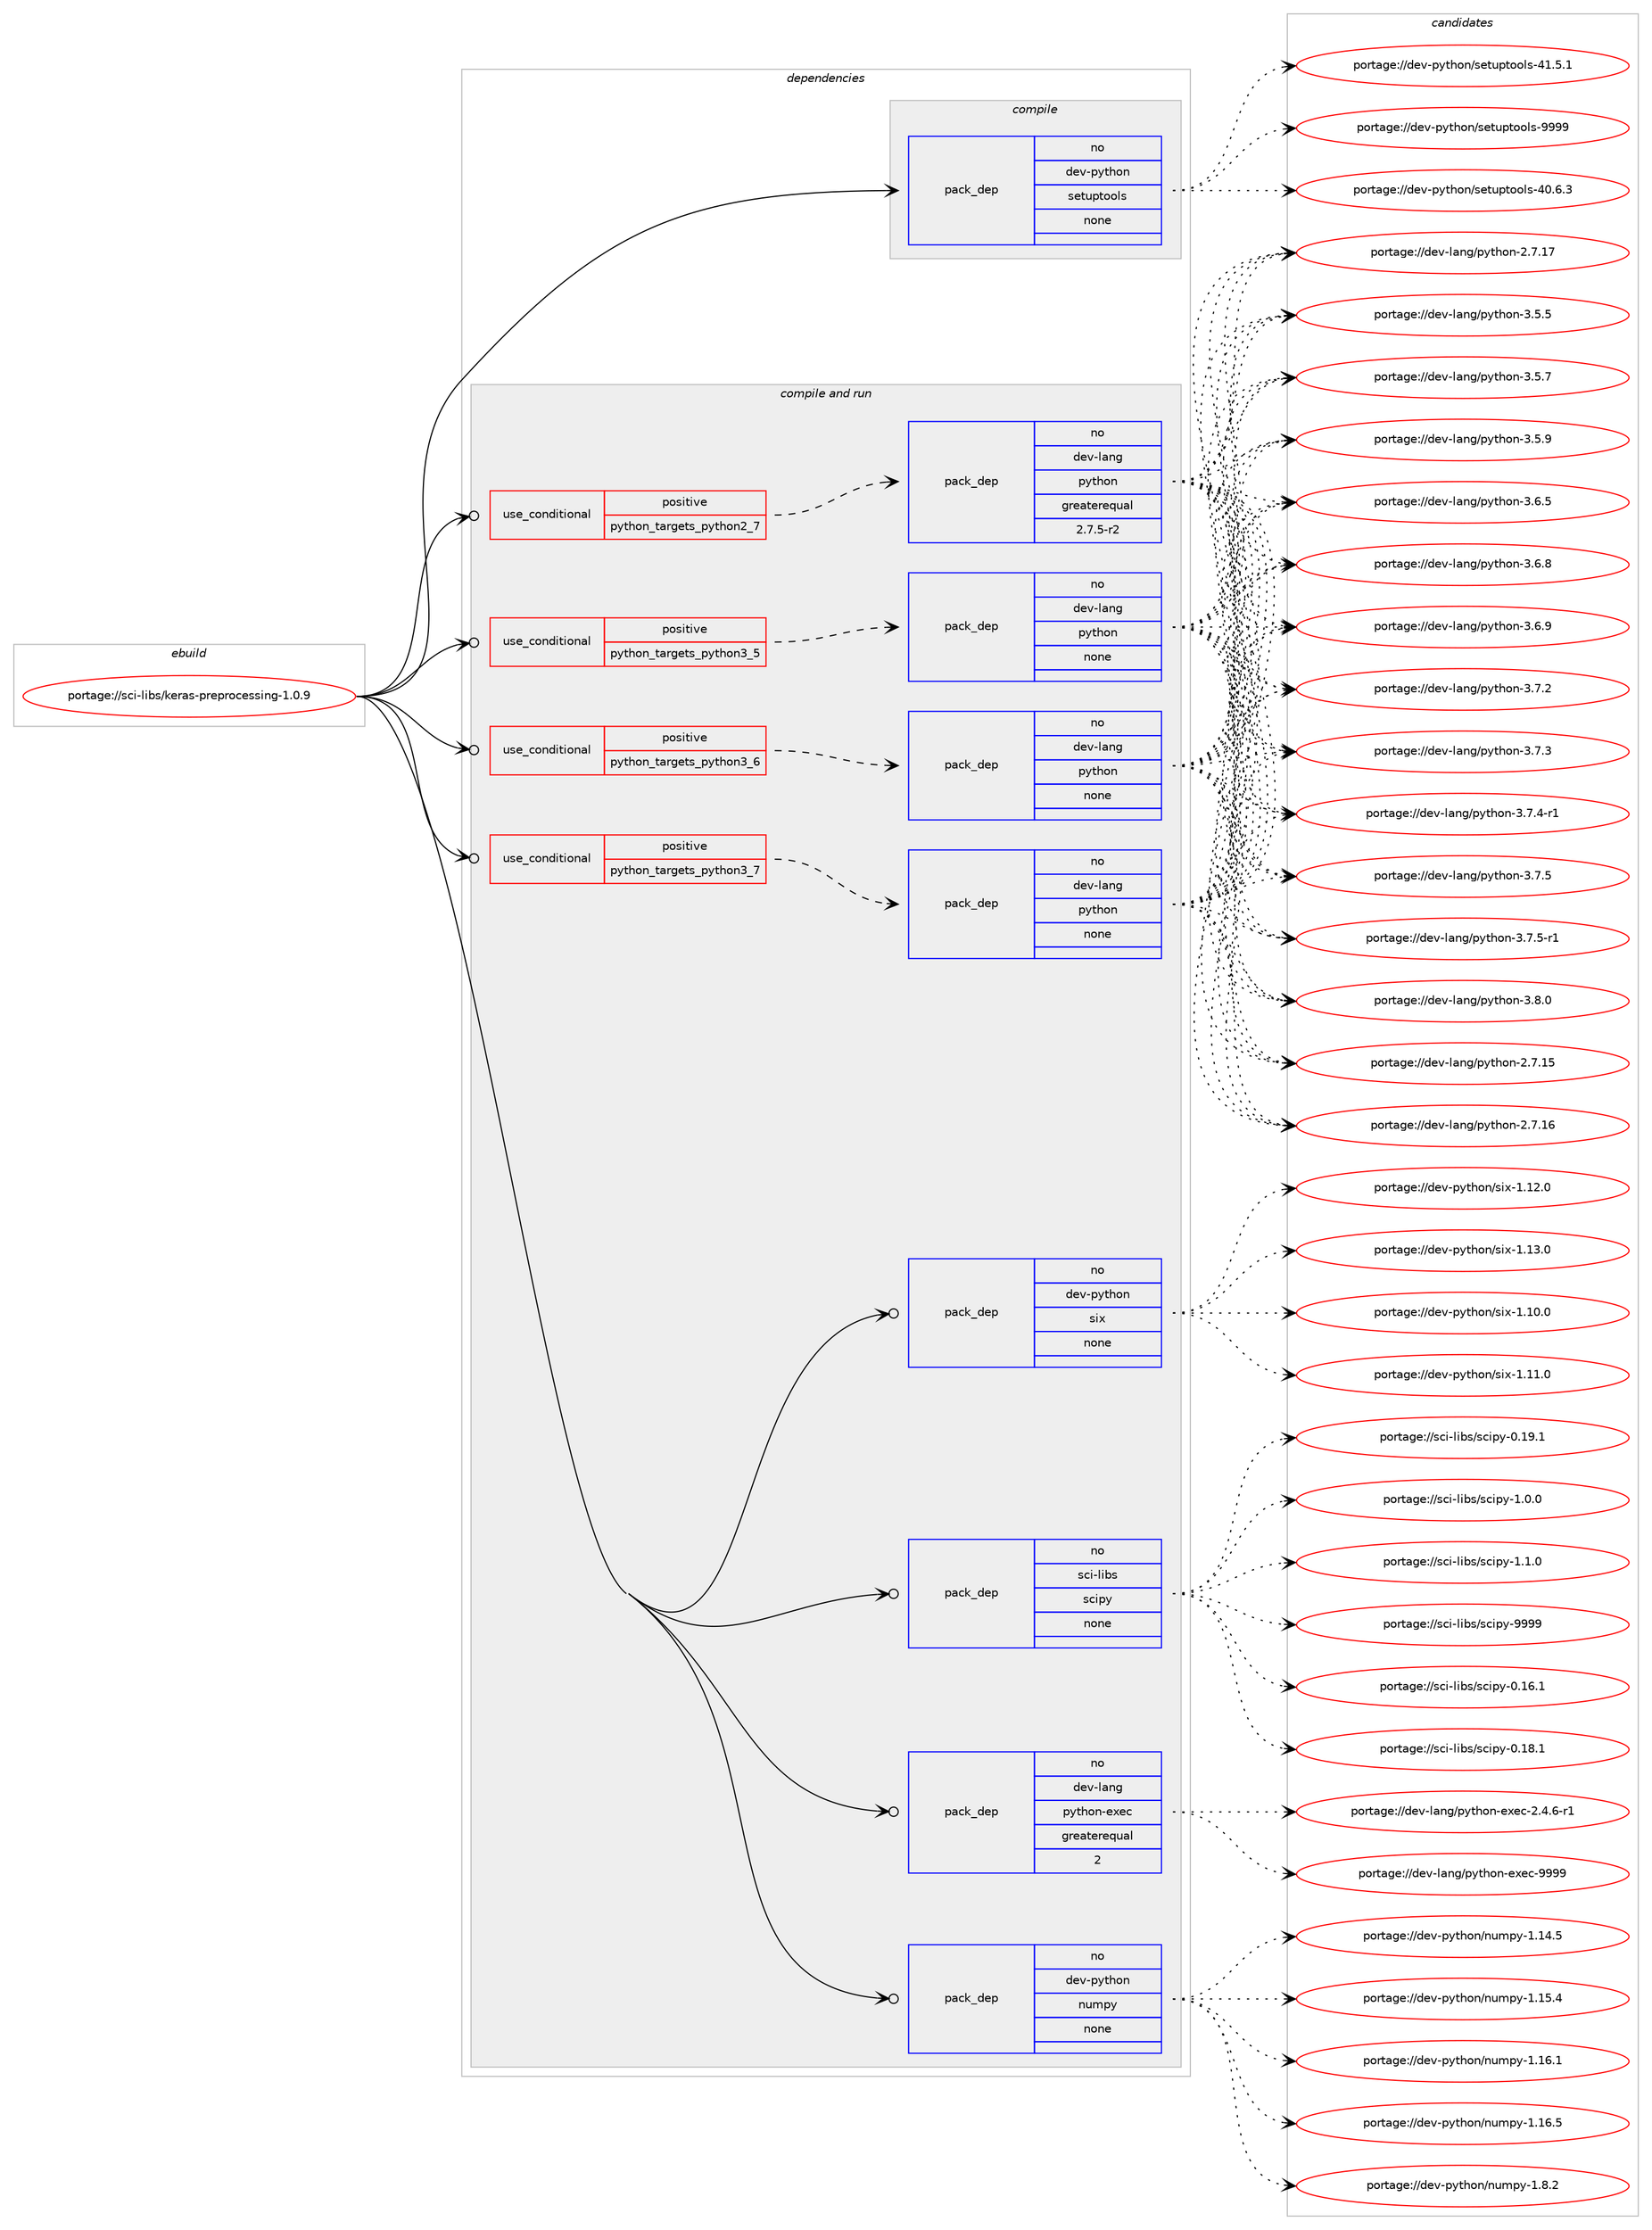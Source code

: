 digraph prolog {

# *************
# Graph options
# *************

newrank=true;
concentrate=true;
compound=true;
graph [rankdir=LR,fontname=Helvetica,fontsize=10,ranksep=1.5];#, ranksep=2.5, nodesep=0.2];
edge  [arrowhead=vee];
node  [fontname=Helvetica,fontsize=10];

# **********
# The ebuild
# **********

subgraph cluster_leftcol {
color=gray;
rank=same;
label=<<i>ebuild</i>>;
id [label="portage://sci-libs/keras-preprocessing-1.0.9", color=red, width=4, href="../sci-libs/keras-preprocessing-1.0.9.svg"];
}

# ****************
# The dependencies
# ****************

subgraph cluster_midcol {
color=gray;
label=<<i>dependencies</i>>;
subgraph cluster_compile {
fillcolor="#eeeeee";
style=filled;
label=<<i>compile</i>>;
subgraph pack287155 {
dependency390434 [label=<<TABLE BORDER="0" CELLBORDER="1" CELLSPACING="0" CELLPADDING="4" WIDTH="220"><TR><TD ROWSPAN="6" CELLPADDING="30">pack_dep</TD></TR><TR><TD WIDTH="110">no</TD></TR><TR><TD>dev-python</TD></TR><TR><TD>setuptools</TD></TR><TR><TD>none</TD></TR><TR><TD></TD></TR></TABLE>>, shape=none, color=blue];
}
id:e -> dependency390434:w [weight=20,style="solid",arrowhead="vee"];
}
subgraph cluster_compileandrun {
fillcolor="#eeeeee";
style=filled;
label=<<i>compile and run</i>>;
subgraph cond96655 {
dependency390435 [label=<<TABLE BORDER="0" CELLBORDER="1" CELLSPACING="0" CELLPADDING="4"><TR><TD ROWSPAN="3" CELLPADDING="10">use_conditional</TD></TR><TR><TD>positive</TD></TR><TR><TD>python_targets_python2_7</TD></TR></TABLE>>, shape=none, color=red];
subgraph pack287156 {
dependency390436 [label=<<TABLE BORDER="0" CELLBORDER="1" CELLSPACING="0" CELLPADDING="4" WIDTH="220"><TR><TD ROWSPAN="6" CELLPADDING="30">pack_dep</TD></TR><TR><TD WIDTH="110">no</TD></TR><TR><TD>dev-lang</TD></TR><TR><TD>python</TD></TR><TR><TD>greaterequal</TD></TR><TR><TD>2.7.5-r2</TD></TR></TABLE>>, shape=none, color=blue];
}
dependency390435:e -> dependency390436:w [weight=20,style="dashed",arrowhead="vee"];
}
id:e -> dependency390435:w [weight=20,style="solid",arrowhead="odotvee"];
subgraph cond96656 {
dependency390437 [label=<<TABLE BORDER="0" CELLBORDER="1" CELLSPACING="0" CELLPADDING="4"><TR><TD ROWSPAN="3" CELLPADDING="10">use_conditional</TD></TR><TR><TD>positive</TD></TR><TR><TD>python_targets_python3_5</TD></TR></TABLE>>, shape=none, color=red];
subgraph pack287157 {
dependency390438 [label=<<TABLE BORDER="0" CELLBORDER="1" CELLSPACING="0" CELLPADDING="4" WIDTH="220"><TR><TD ROWSPAN="6" CELLPADDING="30">pack_dep</TD></TR><TR><TD WIDTH="110">no</TD></TR><TR><TD>dev-lang</TD></TR><TR><TD>python</TD></TR><TR><TD>none</TD></TR><TR><TD></TD></TR></TABLE>>, shape=none, color=blue];
}
dependency390437:e -> dependency390438:w [weight=20,style="dashed",arrowhead="vee"];
}
id:e -> dependency390437:w [weight=20,style="solid",arrowhead="odotvee"];
subgraph cond96657 {
dependency390439 [label=<<TABLE BORDER="0" CELLBORDER="1" CELLSPACING="0" CELLPADDING="4"><TR><TD ROWSPAN="3" CELLPADDING="10">use_conditional</TD></TR><TR><TD>positive</TD></TR><TR><TD>python_targets_python3_6</TD></TR></TABLE>>, shape=none, color=red];
subgraph pack287158 {
dependency390440 [label=<<TABLE BORDER="0" CELLBORDER="1" CELLSPACING="0" CELLPADDING="4" WIDTH="220"><TR><TD ROWSPAN="6" CELLPADDING="30">pack_dep</TD></TR><TR><TD WIDTH="110">no</TD></TR><TR><TD>dev-lang</TD></TR><TR><TD>python</TD></TR><TR><TD>none</TD></TR><TR><TD></TD></TR></TABLE>>, shape=none, color=blue];
}
dependency390439:e -> dependency390440:w [weight=20,style="dashed",arrowhead="vee"];
}
id:e -> dependency390439:w [weight=20,style="solid",arrowhead="odotvee"];
subgraph cond96658 {
dependency390441 [label=<<TABLE BORDER="0" CELLBORDER="1" CELLSPACING="0" CELLPADDING="4"><TR><TD ROWSPAN="3" CELLPADDING="10">use_conditional</TD></TR><TR><TD>positive</TD></TR><TR><TD>python_targets_python3_7</TD></TR></TABLE>>, shape=none, color=red];
subgraph pack287159 {
dependency390442 [label=<<TABLE BORDER="0" CELLBORDER="1" CELLSPACING="0" CELLPADDING="4" WIDTH="220"><TR><TD ROWSPAN="6" CELLPADDING="30">pack_dep</TD></TR><TR><TD WIDTH="110">no</TD></TR><TR><TD>dev-lang</TD></TR><TR><TD>python</TD></TR><TR><TD>none</TD></TR><TR><TD></TD></TR></TABLE>>, shape=none, color=blue];
}
dependency390441:e -> dependency390442:w [weight=20,style="dashed",arrowhead="vee"];
}
id:e -> dependency390441:w [weight=20,style="solid",arrowhead="odotvee"];
subgraph pack287160 {
dependency390443 [label=<<TABLE BORDER="0" CELLBORDER="1" CELLSPACING="0" CELLPADDING="4" WIDTH="220"><TR><TD ROWSPAN="6" CELLPADDING="30">pack_dep</TD></TR><TR><TD WIDTH="110">no</TD></TR><TR><TD>dev-lang</TD></TR><TR><TD>python-exec</TD></TR><TR><TD>greaterequal</TD></TR><TR><TD>2</TD></TR></TABLE>>, shape=none, color=blue];
}
id:e -> dependency390443:w [weight=20,style="solid",arrowhead="odotvee"];
subgraph pack287161 {
dependency390444 [label=<<TABLE BORDER="0" CELLBORDER="1" CELLSPACING="0" CELLPADDING="4" WIDTH="220"><TR><TD ROWSPAN="6" CELLPADDING="30">pack_dep</TD></TR><TR><TD WIDTH="110">no</TD></TR><TR><TD>dev-python</TD></TR><TR><TD>numpy</TD></TR><TR><TD>none</TD></TR><TR><TD></TD></TR></TABLE>>, shape=none, color=blue];
}
id:e -> dependency390444:w [weight=20,style="solid",arrowhead="odotvee"];
subgraph pack287162 {
dependency390445 [label=<<TABLE BORDER="0" CELLBORDER="1" CELLSPACING="0" CELLPADDING="4" WIDTH="220"><TR><TD ROWSPAN="6" CELLPADDING="30">pack_dep</TD></TR><TR><TD WIDTH="110">no</TD></TR><TR><TD>dev-python</TD></TR><TR><TD>six</TD></TR><TR><TD>none</TD></TR><TR><TD></TD></TR></TABLE>>, shape=none, color=blue];
}
id:e -> dependency390445:w [weight=20,style="solid",arrowhead="odotvee"];
subgraph pack287163 {
dependency390446 [label=<<TABLE BORDER="0" CELLBORDER="1" CELLSPACING="0" CELLPADDING="4" WIDTH="220"><TR><TD ROWSPAN="6" CELLPADDING="30">pack_dep</TD></TR><TR><TD WIDTH="110">no</TD></TR><TR><TD>sci-libs</TD></TR><TR><TD>scipy</TD></TR><TR><TD>none</TD></TR><TR><TD></TD></TR></TABLE>>, shape=none, color=blue];
}
id:e -> dependency390446:w [weight=20,style="solid",arrowhead="odotvee"];
}
subgraph cluster_run {
fillcolor="#eeeeee";
style=filled;
label=<<i>run</i>>;
}
}

# **************
# The candidates
# **************

subgraph cluster_choices {
rank=same;
color=gray;
label=<<i>candidates</i>>;

subgraph choice287155 {
color=black;
nodesep=1;
choiceportage100101118451121211161041111104711510111611711211611111110811545524846544651 [label="portage://dev-python/setuptools-40.6.3", color=red, width=4,href="../dev-python/setuptools-40.6.3.svg"];
choiceportage100101118451121211161041111104711510111611711211611111110811545524946534649 [label="portage://dev-python/setuptools-41.5.1", color=red, width=4,href="../dev-python/setuptools-41.5.1.svg"];
choiceportage10010111845112121116104111110471151011161171121161111111081154557575757 [label="portage://dev-python/setuptools-9999", color=red, width=4,href="../dev-python/setuptools-9999.svg"];
dependency390434:e -> choiceportage100101118451121211161041111104711510111611711211611111110811545524846544651:w [style=dotted,weight="100"];
dependency390434:e -> choiceportage100101118451121211161041111104711510111611711211611111110811545524946534649:w [style=dotted,weight="100"];
dependency390434:e -> choiceportage10010111845112121116104111110471151011161171121161111111081154557575757:w [style=dotted,weight="100"];
}
subgraph choice287156 {
color=black;
nodesep=1;
choiceportage10010111845108971101034711212111610411111045504655464953 [label="portage://dev-lang/python-2.7.15", color=red, width=4,href="../dev-lang/python-2.7.15.svg"];
choiceportage10010111845108971101034711212111610411111045504655464954 [label="portage://dev-lang/python-2.7.16", color=red, width=4,href="../dev-lang/python-2.7.16.svg"];
choiceportage10010111845108971101034711212111610411111045504655464955 [label="portage://dev-lang/python-2.7.17", color=red, width=4,href="../dev-lang/python-2.7.17.svg"];
choiceportage100101118451089711010347112121116104111110455146534653 [label="portage://dev-lang/python-3.5.5", color=red, width=4,href="../dev-lang/python-3.5.5.svg"];
choiceportage100101118451089711010347112121116104111110455146534655 [label="portage://dev-lang/python-3.5.7", color=red, width=4,href="../dev-lang/python-3.5.7.svg"];
choiceportage100101118451089711010347112121116104111110455146534657 [label="portage://dev-lang/python-3.5.9", color=red, width=4,href="../dev-lang/python-3.5.9.svg"];
choiceportage100101118451089711010347112121116104111110455146544653 [label="portage://dev-lang/python-3.6.5", color=red, width=4,href="../dev-lang/python-3.6.5.svg"];
choiceportage100101118451089711010347112121116104111110455146544656 [label="portage://dev-lang/python-3.6.8", color=red, width=4,href="../dev-lang/python-3.6.8.svg"];
choiceportage100101118451089711010347112121116104111110455146544657 [label="portage://dev-lang/python-3.6.9", color=red, width=4,href="../dev-lang/python-3.6.9.svg"];
choiceportage100101118451089711010347112121116104111110455146554650 [label="portage://dev-lang/python-3.7.2", color=red, width=4,href="../dev-lang/python-3.7.2.svg"];
choiceportage100101118451089711010347112121116104111110455146554651 [label="portage://dev-lang/python-3.7.3", color=red, width=4,href="../dev-lang/python-3.7.3.svg"];
choiceportage1001011184510897110103471121211161041111104551465546524511449 [label="portage://dev-lang/python-3.7.4-r1", color=red, width=4,href="../dev-lang/python-3.7.4-r1.svg"];
choiceportage100101118451089711010347112121116104111110455146554653 [label="portage://dev-lang/python-3.7.5", color=red, width=4,href="../dev-lang/python-3.7.5.svg"];
choiceportage1001011184510897110103471121211161041111104551465546534511449 [label="portage://dev-lang/python-3.7.5-r1", color=red, width=4,href="../dev-lang/python-3.7.5-r1.svg"];
choiceportage100101118451089711010347112121116104111110455146564648 [label="portage://dev-lang/python-3.8.0", color=red, width=4,href="../dev-lang/python-3.8.0.svg"];
dependency390436:e -> choiceportage10010111845108971101034711212111610411111045504655464953:w [style=dotted,weight="100"];
dependency390436:e -> choiceportage10010111845108971101034711212111610411111045504655464954:w [style=dotted,weight="100"];
dependency390436:e -> choiceportage10010111845108971101034711212111610411111045504655464955:w [style=dotted,weight="100"];
dependency390436:e -> choiceportage100101118451089711010347112121116104111110455146534653:w [style=dotted,weight="100"];
dependency390436:e -> choiceportage100101118451089711010347112121116104111110455146534655:w [style=dotted,weight="100"];
dependency390436:e -> choiceportage100101118451089711010347112121116104111110455146534657:w [style=dotted,weight="100"];
dependency390436:e -> choiceportage100101118451089711010347112121116104111110455146544653:w [style=dotted,weight="100"];
dependency390436:e -> choiceportage100101118451089711010347112121116104111110455146544656:w [style=dotted,weight="100"];
dependency390436:e -> choiceportage100101118451089711010347112121116104111110455146544657:w [style=dotted,weight="100"];
dependency390436:e -> choiceportage100101118451089711010347112121116104111110455146554650:w [style=dotted,weight="100"];
dependency390436:e -> choiceportage100101118451089711010347112121116104111110455146554651:w [style=dotted,weight="100"];
dependency390436:e -> choiceportage1001011184510897110103471121211161041111104551465546524511449:w [style=dotted,weight="100"];
dependency390436:e -> choiceportage100101118451089711010347112121116104111110455146554653:w [style=dotted,weight="100"];
dependency390436:e -> choiceportage1001011184510897110103471121211161041111104551465546534511449:w [style=dotted,weight="100"];
dependency390436:e -> choiceportage100101118451089711010347112121116104111110455146564648:w [style=dotted,weight="100"];
}
subgraph choice287157 {
color=black;
nodesep=1;
choiceportage10010111845108971101034711212111610411111045504655464953 [label="portage://dev-lang/python-2.7.15", color=red, width=4,href="../dev-lang/python-2.7.15.svg"];
choiceportage10010111845108971101034711212111610411111045504655464954 [label="portage://dev-lang/python-2.7.16", color=red, width=4,href="../dev-lang/python-2.7.16.svg"];
choiceportage10010111845108971101034711212111610411111045504655464955 [label="portage://dev-lang/python-2.7.17", color=red, width=4,href="../dev-lang/python-2.7.17.svg"];
choiceportage100101118451089711010347112121116104111110455146534653 [label="portage://dev-lang/python-3.5.5", color=red, width=4,href="../dev-lang/python-3.5.5.svg"];
choiceportage100101118451089711010347112121116104111110455146534655 [label="portage://dev-lang/python-3.5.7", color=red, width=4,href="../dev-lang/python-3.5.7.svg"];
choiceportage100101118451089711010347112121116104111110455146534657 [label="portage://dev-lang/python-3.5.9", color=red, width=4,href="../dev-lang/python-3.5.9.svg"];
choiceportage100101118451089711010347112121116104111110455146544653 [label="portage://dev-lang/python-3.6.5", color=red, width=4,href="../dev-lang/python-3.6.5.svg"];
choiceportage100101118451089711010347112121116104111110455146544656 [label="portage://dev-lang/python-3.6.8", color=red, width=4,href="../dev-lang/python-3.6.8.svg"];
choiceportage100101118451089711010347112121116104111110455146544657 [label="portage://dev-lang/python-3.6.9", color=red, width=4,href="../dev-lang/python-3.6.9.svg"];
choiceportage100101118451089711010347112121116104111110455146554650 [label="portage://dev-lang/python-3.7.2", color=red, width=4,href="../dev-lang/python-3.7.2.svg"];
choiceportage100101118451089711010347112121116104111110455146554651 [label="portage://dev-lang/python-3.7.3", color=red, width=4,href="../dev-lang/python-3.7.3.svg"];
choiceportage1001011184510897110103471121211161041111104551465546524511449 [label="portage://dev-lang/python-3.7.4-r1", color=red, width=4,href="../dev-lang/python-3.7.4-r1.svg"];
choiceportage100101118451089711010347112121116104111110455146554653 [label="portage://dev-lang/python-3.7.5", color=red, width=4,href="../dev-lang/python-3.7.5.svg"];
choiceportage1001011184510897110103471121211161041111104551465546534511449 [label="portage://dev-lang/python-3.7.5-r1", color=red, width=4,href="../dev-lang/python-3.7.5-r1.svg"];
choiceportage100101118451089711010347112121116104111110455146564648 [label="portage://dev-lang/python-3.8.0", color=red, width=4,href="../dev-lang/python-3.8.0.svg"];
dependency390438:e -> choiceportage10010111845108971101034711212111610411111045504655464953:w [style=dotted,weight="100"];
dependency390438:e -> choiceportage10010111845108971101034711212111610411111045504655464954:w [style=dotted,weight="100"];
dependency390438:e -> choiceportage10010111845108971101034711212111610411111045504655464955:w [style=dotted,weight="100"];
dependency390438:e -> choiceportage100101118451089711010347112121116104111110455146534653:w [style=dotted,weight="100"];
dependency390438:e -> choiceportage100101118451089711010347112121116104111110455146534655:w [style=dotted,weight="100"];
dependency390438:e -> choiceportage100101118451089711010347112121116104111110455146534657:w [style=dotted,weight="100"];
dependency390438:e -> choiceportage100101118451089711010347112121116104111110455146544653:w [style=dotted,weight="100"];
dependency390438:e -> choiceportage100101118451089711010347112121116104111110455146544656:w [style=dotted,weight="100"];
dependency390438:e -> choiceportage100101118451089711010347112121116104111110455146544657:w [style=dotted,weight="100"];
dependency390438:e -> choiceportage100101118451089711010347112121116104111110455146554650:w [style=dotted,weight="100"];
dependency390438:e -> choiceportage100101118451089711010347112121116104111110455146554651:w [style=dotted,weight="100"];
dependency390438:e -> choiceportage1001011184510897110103471121211161041111104551465546524511449:w [style=dotted,weight="100"];
dependency390438:e -> choiceportage100101118451089711010347112121116104111110455146554653:w [style=dotted,weight="100"];
dependency390438:e -> choiceportage1001011184510897110103471121211161041111104551465546534511449:w [style=dotted,weight="100"];
dependency390438:e -> choiceportage100101118451089711010347112121116104111110455146564648:w [style=dotted,weight="100"];
}
subgraph choice287158 {
color=black;
nodesep=1;
choiceportage10010111845108971101034711212111610411111045504655464953 [label="portage://dev-lang/python-2.7.15", color=red, width=4,href="../dev-lang/python-2.7.15.svg"];
choiceportage10010111845108971101034711212111610411111045504655464954 [label="portage://dev-lang/python-2.7.16", color=red, width=4,href="../dev-lang/python-2.7.16.svg"];
choiceportage10010111845108971101034711212111610411111045504655464955 [label="portage://dev-lang/python-2.7.17", color=red, width=4,href="../dev-lang/python-2.7.17.svg"];
choiceportage100101118451089711010347112121116104111110455146534653 [label="portage://dev-lang/python-3.5.5", color=red, width=4,href="../dev-lang/python-3.5.5.svg"];
choiceportage100101118451089711010347112121116104111110455146534655 [label="portage://dev-lang/python-3.5.7", color=red, width=4,href="../dev-lang/python-3.5.7.svg"];
choiceportage100101118451089711010347112121116104111110455146534657 [label="portage://dev-lang/python-3.5.9", color=red, width=4,href="../dev-lang/python-3.5.9.svg"];
choiceportage100101118451089711010347112121116104111110455146544653 [label="portage://dev-lang/python-3.6.5", color=red, width=4,href="../dev-lang/python-3.6.5.svg"];
choiceportage100101118451089711010347112121116104111110455146544656 [label="portage://dev-lang/python-3.6.8", color=red, width=4,href="../dev-lang/python-3.6.8.svg"];
choiceportage100101118451089711010347112121116104111110455146544657 [label="portage://dev-lang/python-3.6.9", color=red, width=4,href="../dev-lang/python-3.6.9.svg"];
choiceportage100101118451089711010347112121116104111110455146554650 [label="portage://dev-lang/python-3.7.2", color=red, width=4,href="../dev-lang/python-3.7.2.svg"];
choiceportage100101118451089711010347112121116104111110455146554651 [label="portage://dev-lang/python-3.7.3", color=red, width=4,href="../dev-lang/python-3.7.3.svg"];
choiceportage1001011184510897110103471121211161041111104551465546524511449 [label="portage://dev-lang/python-3.7.4-r1", color=red, width=4,href="../dev-lang/python-3.7.4-r1.svg"];
choiceportage100101118451089711010347112121116104111110455146554653 [label="portage://dev-lang/python-3.7.5", color=red, width=4,href="../dev-lang/python-3.7.5.svg"];
choiceportage1001011184510897110103471121211161041111104551465546534511449 [label="portage://dev-lang/python-3.7.5-r1", color=red, width=4,href="../dev-lang/python-3.7.5-r1.svg"];
choiceportage100101118451089711010347112121116104111110455146564648 [label="portage://dev-lang/python-3.8.0", color=red, width=4,href="../dev-lang/python-3.8.0.svg"];
dependency390440:e -> choiceportage10010111845108971101034711212111610411111045504655464953:w [style=dotted,weight="100"];
dependency390440:e -> choiceportage10010111845108971101034711212111610411111045504655464954:w [style=dotted,weight="100"];
dependency390440:e -> choiceportage10010111845108971101034711212111610411111045504655464955:w [style=dotted,weight="100"];
dependency390440:e -> choiceportage100101118451089711010347112121116104111110455146534653:w [style=dotted,weight="100"];
dependency390440:e -> choiceportage100101118451089711010347112121116104111110455146534655:w [style=dotted,weight="100"];
dependency390440:e -> choiceportage100101118451089711010347112121116104111110455146534657:w [style=dotted,weight="100"];
dependency390440:e -> choiceportage100101118451089711010347112121116104111110455146544653:w [style=dotted,weight="100"];
dependency390440:e -> choiceportage100101118451089711010347112121116104111110455146544656:w [style=dotted,weight="100"];
dependency390440:e -> choiceportage100101118451089711010347112121116104111110455146544657:w [style=dotted,weight="100"];
dependency390440:e -> choiceportage100101118451089711010347112121116104111110455146554650:w [style=dotted,weight="100"];
dependency390440:e -> choiceportage100101118451089711010347112121116104111110455146554651:w [style=dotted,weight="100"];
dependency390440:e -> choiceportage1001011184510897110103471121211161041111104551465546524511449:w [style=dotted,weight="100"];
dependency390440:e -> choiceportage100101118451089711010347112121116104111110455146554653:w [style=dotted,weight="100"];
dependency390440:e -> choiceportage1001011184510897110103471121211161041111104551465546534511449:w [style=dotted,weight="100"];
dependency390440:e -> choiceportage100101118451089711010347112121116104111110455146564648:w [style=dotted,weight="100"];
}
subgraph choice287159 {
color=black;
nodesep=1;
choiceportage10010111845108971101034711212111610411111045504655464953 [label="portage://dev-lang/python-2.7.15", color=red, width=4,href="../dev-lang/python-2.7.15.svg"];
choiceportage10010111845108971101034711212111610411111045504655464954 [label="portage://dev-lang/python-2.7.16", color=red, width=4,href="../dev-lang/python-2.7.16.svg"];
choiceportage10010111845108971101034711212111610411111045504655464955 [label="portage://dev-lang/python-2.7.17", color=red, width=4,href="../dev-lang/python-2.7.17.svg"];
choiceportage100101118451089711010347112121116104111110455146534653 [label="portage://dev-lang/python-3.5.5", color=red, width=4,href="../dev-lang/python-3.5.5.svg"];
choiceportage100101118451089711010347112121116104111110455146534655 [label="portage://dev-lang/python-3.5.7", color=red, width=4,href="../dev-lang/python-3.5.7.svg"];
choiceportage100101118451089711010347112121116104111110455146534657 [label="portage://dev-lang/python-3.5.9", color=red, width=4,href="../dev-lang/python-3.5.9.svg"];
choiceportage100101118451089711010347112121116104111110455146544653 [label="portage://dev-lang/python-3.6.5", color=red, width=4,href="../dev-lang/python-3.6.5.svg"];
choiceportage100101118451089711010347112121116104111110455146544656 [label="portage://dev-lang/python-3.6.8", color=red, width=4,href="../dev-lang/python-3.6.8.svg"];
choiceportage100101118451089711010347112121116104111110455146544657 [label="portage://dev-lang/python-3.6.9", color=red, width=4,href="../dev-lang/python-3.6.9.svg"];
choiceportage100101118451089711010347112121116104111110455146554650 [label="portage://dev-lang/python-3.7.2", color=red, width=4,href="../dev-lang/python-3.7.2.svg"];
choiceportage100101118451089711010347112121116104111110455146554651 [label="portage://dev-lang/python-3.7.3", color=red, width=4,href="../dev-lang/python-3.7.3.svg"];
choiceportage1001011184510897110103471121211161041111104551465546524511449 [label="portage://dev-lang/python-3.7.4-r1", color=red, width=4,href="../dev-lang/python-3.7.4-r1.svg"];
choiceportage100101118451089711010347112121116104111110455146554653 [label="portage://dev-lang/python-3.7.5", color=red, width=4,href="../dev-lang/python-3.7.5.svg"];
choiceportage1001011184510897110103471121211161041111104551465546534511449 [label="portage://dev-lang/python-3.7.5-r1", color=red, width=4,href="../dev-lang/python-3.7.5-r1.svg"];
choiceportage100101118451089711010347112121116104111110455146564648 [label="portage://dev-lang/python-3.8.0", color=red, width=4,href="../dev-lang/python-3.8.0.svg"];
dependency390442:e -> choiceportage10010111845108971101034711212111610411111045504655464953:w [style=dotted,weight="100"];
dependency390442:e -> choiceportage10010111845108971101034711212111610411111045504655464954:w [style=dotted,weight="100"];
dependency390442:e -> choiceportage10010111845108971101034711212111610411111045504655464955:w [style=dotted,weight="100"];
dependency390442:e -> choiceportage100101118451089711010347112121116104111110455146534653:w [style=dotted,weight="100"];
dependency390442:e -> choiceportage100101118451089711010347112121116104111110455146534655:w [style=dotted,weight="100"];
dependency390442:e -> choiceportage100101118451089711010347112121116104111110455146534657:w [style=dotted,weight="100"];
dependency390442:e -> choiceportage100101118451089711010347112121116104111110455146544653:w [style=dotted,weight="100"];
dependency390442:e -> choiceportage100101118451089711010347112121116104111110455146544656:w [style=dotted,weight="100"];
dependency390442:e -> choiceportage100101118451089711010347112121116104111110455146544657:w [style=dotted,weight="100"];
dependency390442:e -> choiceportage100101118451089711010347112121116104111110455146554650:w [style=dotted,weight="100"];
dependency390442:e -> choiceportage100101118451089711010347112121116104111110455146554651:w [style=dotted,weight="100"];
dependency390442:e -> choiceportage1001011184510897110103471121211161041111104551465546524511449:w [style=dotted,weight="100"];
dependency390442:e -> choiceportage100101118451089711010347112121116104111110455146554653:w [style=dotted,weight="100"];
dependency390442:e -> choiceportage1001011184510897110103471121211161041111104551465546534511449:w [style=dotted,weight="100"];
dependency390442:e -> choiceportage100101118451089711010347112121116104111110455146564648:w [style=dotted,weight="100"];
}
subgraph choice287160 {
color=black;
nodesep=1;
choiceportage10010111845108971101034711212111610411111045101120101994550465246544511449 [label="portage://dev-lang/python-exec-2.4.6-r1", color=red, width=4,href="../dev-lang/python-exec-2.4.6-r1.svg"];
choiceportage10010111845108971101034711212111610411111045101120101994557575757 [label="portage://dev-lang/python-exec-9999", color=red, width=4,href="../dev-lang/python-exec-9999.svg"];
dependency390443:e -> choiceportage10010111845108971101034711212111610411111045101120101994550465246544511449:w [style=dotted,weight="100"];
dependency390443:e -> choiceportage10010111845108971101034711212111610411111045101120101994557575757:w [style=dotted,weight="100"];
}
subgraph choice287161 {
color=black;
nodesep=1;
choiceportage100101118451121211161041111104711011710911212145494649524653 [label="portage://dev-python/numpy-1.14.5", color=red, width=4,href="../dev-python/numpy-1.14.5.svg"];
choiceportage100101118451121211161041111104711011710911212145494649534652 [label="portage://dev-python/numpy-1.15.4", color=red, width=4,href="../dev-python/numpy-1.15.4.svg"];
choiceportage100101118451121211161041111104711011710911212145494649544649 [label="portage://dev-python/numpy-1.16.1", color=red, width=4,href="../dev-python/numpy-1.16.1.svg"];
choiceportage100101118451121211161041111104711011710911212145494649544653 [label="portage://dev-python/numpy-1.16.5", color=red, width=4,href="../dev-python/numpy-1.16.5.svg"];
choiceportage1001011184511212111610411111047110117109112121454946564650 [label="portage://dev-python/numpy-1.8.2", color=red, width=4,href="../dev-python/numpy-1.8.2.svg"];
dependency390444:e -> choiceportage100101118451121211161041111104711011710911212145494649524653:w [style=dotted,weight="100"];
dependency390444:e -> choiceportage100101118451121211161041111104711011710911212145494649534652:w [style=dotted,weight="100"];
dependency390444:e -> choiceportage100101118451121211161041111104711011710911212145494649544649:w [style=dotted,weight="100"];
dependency390444:e -> choiceportage100101118451121211161041111104711011710911212145494649544653:w [style=dotted,weight="100"];
dependency390444:e -> choiceportage1001011184511212111610411111047110117109112121454946564650:w [style=dotted,weight="100"];
}
subgraph choice287162 {
color=black;
nodesep=1;
choiceportage100101118451121211161041111104711510512045494649484648 [label="portage://dev-python/six-1.10.0", color=red, width=4,href="../dev-python/six-1.10.0.svg"];
choiceportage100101118451121211161041111104711510512045494649494648 [label="portage://dev-python/six-1.11.0", color=red, width=4,href="../dev-python/six-1.11.0.svg"];
choiceportage100101118451121211161041111104711510512045494649504648 [label="portage://dev-python/six-1.12.0", color=red, width=4,href="../dev-python/six-1.12.0.svg"];
choiceportage100101118451121211161041111104711510512045494649514648 [label="portage://dev-python/six-1.13.0", color=red, width=4,href="../dev-python/six-1.13.0.svg"];
dependency390445:e -> choiceportage100101118451121211161041111104711510512045494649484648:w [style=dotted,weight="100"];
dependency390445:e -> choiceportage100101118451121211161041111104711510512045494649494648:w [style=dotted,weight="100"];
dependency390445:e -> choiceportage100101118451121211161041111104711510512045494649504648:w [style=dotted,weight="100"];
dependency390445:e -> choiceportage100101118451121211161041111104711510512045494649514648:w [style=dotted,weight="100"];
}
subgraph choice287163 {
color=black;
nodesep=1;
choiceportage115991054510810598115471159910511212145484649544649 [label="portage://sci-libs/scipy-0.16.1", color=red, width=4,href="../sci-libs/scipy-0.16.1.svg"];
choiceportage115991054510810598115471159910511212145484649564649 [label="portage://sci-libs/scipy-0.18.1", color=red, width=4,href="../sci-libs/scipy-0.18.1.svg"];
choiceportage115991054510810598115471159910511212145484649574649 [label="portage://sci-libs/scipy-0.19.1", color=red, width=4,href="../sci-libs/scipy-0.19.1.svg"];
choiceportage1159910545108105981154711599105112121454946484648 [label="portage://sci-libs/scipy-1.0.0", color=red, width=4,href="../sci-libs/scipy-1.0.0.svg"];
choiceportage1159910545108105981154711599105112121454946494648 [label="portage://sci-libs/scipy-1.1.0", color=red, width=4,href="../sci-libs/scipy-1.1.0.svg"];
choiceportage11599105451081059811547115991051121214557575757 [label="portage://sci-libs/scipy-9999", color=red, width=4,href="../sci-libs/scipy-9999.svg"];
dependency390446:e -> choiceportage115991054510810598115471159910511212145484649544649:w [style=dotted,weight="100"];
dependency390446:e -> choiceportage115991054510810598115471159910511212145484649564649:w [style=dotted,weight="100"];
dependency390446:e -> choiceportage115991054510810598115471159910511212145484649574649:w [style=dotted,weight="100"];
dependency390446:e -> choiceportage1159910545108105981154711599105112121454946484648:w [style=dotted,weight="100"];
dependency390446:e -> choiceportage1159910545108105981154711599105112121454946494648:w [style=dotted,weight="100"];
dependency390446:e -> choiceportage11599105451081059811547115991051121214557575757:w [style=dotted,weight="100"];
}
}

}
